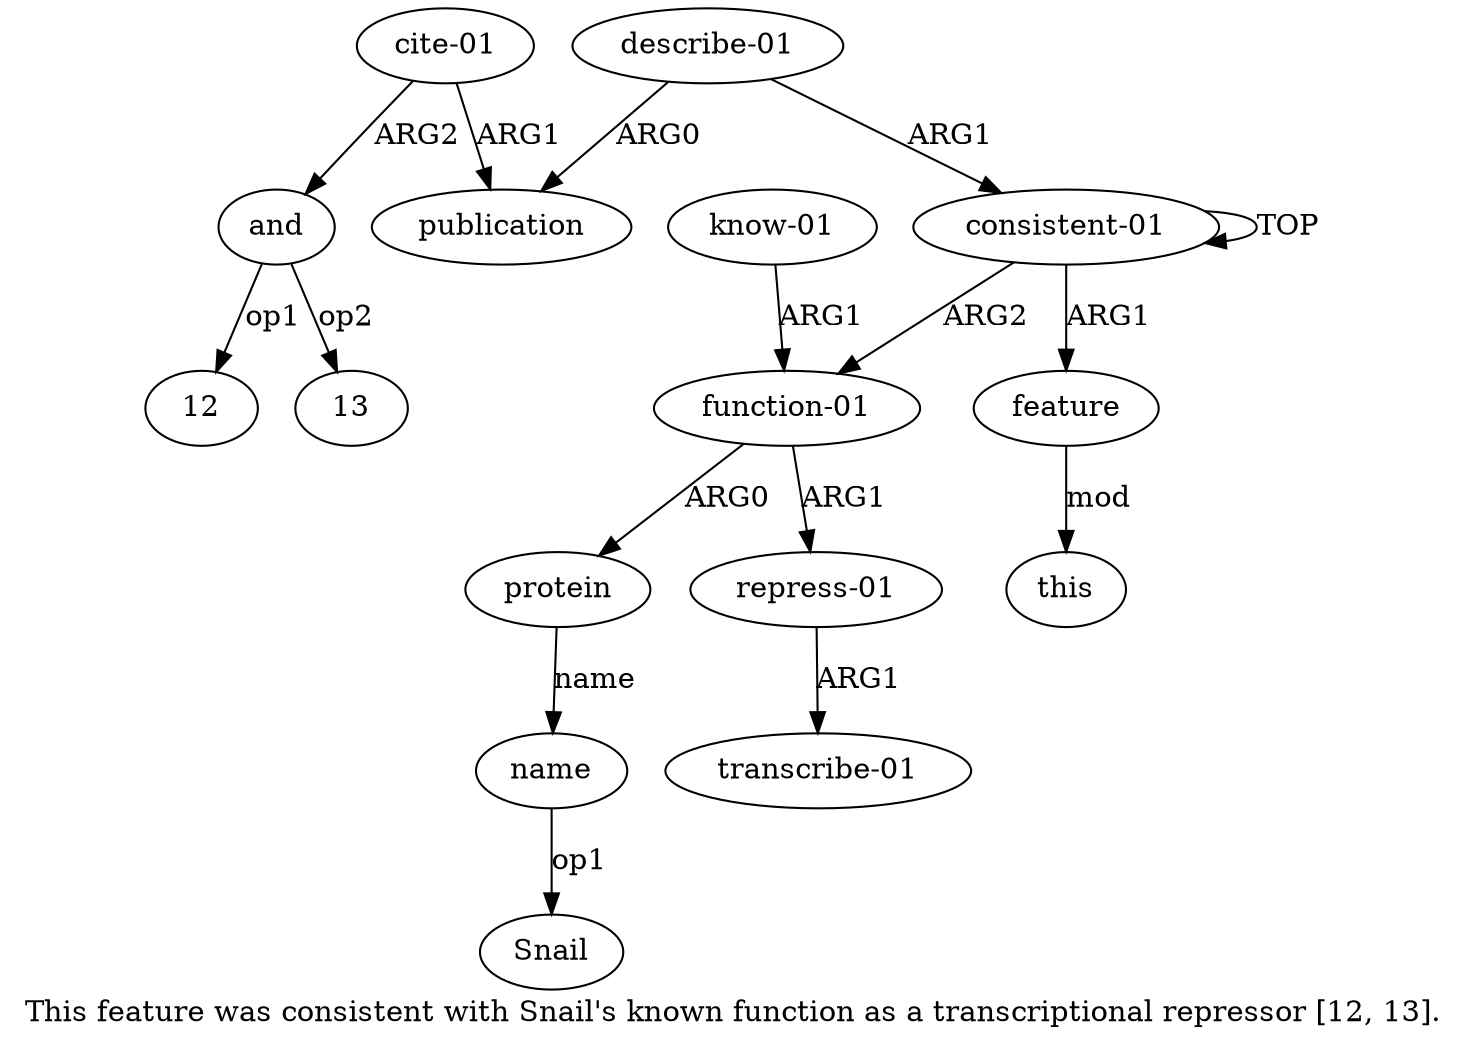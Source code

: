 digraph  {
	graph [label="This feature was consistent with Snail's known function as a transcriptional repressor [12, 13]."];
	node [label="\N"];
	a11	 [color=black,
		gold_ind=11,
		gold_label="cite-01",
		label="cite-01",
		test_ind=11,
		test_label="cite-01"];
	a10	 [color=black,
		gold_ind=10,
		gold_label=publication,
		label=publication,
		test_ind=10,
		test_label=publication];
	a11 -> a10 [key=0,
	color=black,
	gold_label=ARG1,
	label=ARG1,
	test_label=ARG1];
a12 [color=black,
	gold_ind=12,
	gold_label=and,
	label=and,
	test_ind=12,
	test_label=and];
a11 -> a12 [key=0,
color=black,
gold_label=ARG2,
label=ARG2,
test_label=ARG2];
"a12 12" [color=black,
gold_ind=-1,
gold_label=12,
label=12,
test_ind=-1,
test_label=12];
a12 -> "a12 12" [key=0,
color=black,
gold_label=op1,
label=op1,
test_label=op1];
"a12 13" [color=black,
gold_ind=-1,
gold_label=13,
label=13,
test_ind=-1,
test_label=13];
a12 -> "a12 13" [key=0,
color=black,
gold_label=op2,
label=op2,
test_label=op2];
"a5 Snail" [color=black,
gold_ind=-1,
gold_label=Snail,
label=Snail,
test_ind=-1,
test_label=Snail];
a1 [color=black,
gold_ind=1,
gold_label=feature,
label=feature,
test_ind=1,
test_label=feature];
a2 [color=black,
gold_ind=2,
gold_label=this,
label=this,
test_ind=2,
test_label=this];
a1 -> a2 [key=0,
color=black,
gold_label=mod,
label=mod,
test_label=mod];
a0 [color=black,
gold_ind=0,
gold_label="consistent-01",
label="consistent-01",
test_ind=0,
test_label="consistent-01"];
a0 -> a1 [key=0,
color=black,
gold_label=ARG1,
label=ARG1,
test_label=ARG1];
a0 -> a0 [key=0,
color=black,
gold_label=TOP,
label=TOP,
test_label=TOP];
a3 [color=black,
gold_ind=3,
gold_label="function-01",
label="function-01",
test_ind=3,
test_label="function-01"];
a0 -> a3 [key=0,
color=black,
gold_label=ARG2,
label=ARG2,
test_label=ARG2];
a4 [color=black,
gold_ind=4,
gold_label=protein,
label=protein,
test_ind=4,
test_label=protein];
a3 -> a4 [key=0,
color=black,
gold_label=ARG0,
label=ARG0,
test_label=ARG0];
a6 [color=black,
gold_ind=6,
gold_label="repress-01",
label="repress-01",
test_ind=6,
test_label="repress-01"];
a3 -> a6 [key=0,
color=black,
gold_label=ARG1,
label=ARG1,
test_label=ARG1];
a5 [color=black,
gold_ind=5,
gold_label=name,
label=name,
test_ind=5,
test_label=name];
a5 -> "a5 Snail" [key=0,
color=black,
gold_label=op1,
label=op1,
test_label=op1];
a4 -> a5 [key=0,
color=black,
gold_label=name,
label=name,
test_label=name];
a7 [color=black,
gold_ind=7,
gold_label="transcribe-01",
label="transcribe-01",
test_ind=7,
test_label="transcribe-01"];
a6 -> a7 [key=0,
color=black,
gold_label=ARG1,
label=ARG1,
test_label=ARG1];
a9 [color=black,
gold_ind=9,
gold_label="describe-01",
label="describe-01",
test_ind=9,
test_label="describe-01"];
a9 -> a10 [key=0,
color=black,
gold_label=ARG0,
label=ARG0,
test_label=ARG0];
a9 -> a0 [key=0,
color=black,
gold_label=ARG1,
label=ARG1,
test_label=ARG1];
a8 [color=black,
gold_ind=8,
gold_label="know-01",
label="know-01",
test_ind=8,
test_label="know-01"];
a8 -> a3 [key=0,
color=black,
gold_label=ARG1,
label=ARG1,
test_label=ARG1];
}

